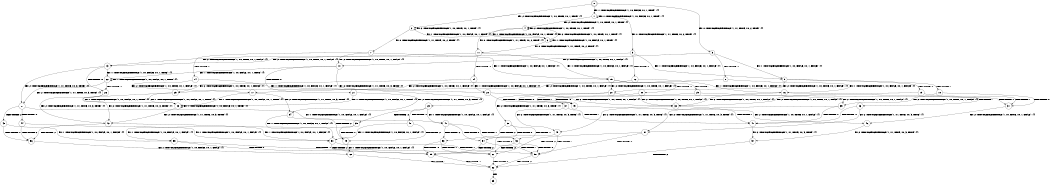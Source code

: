 digraph BCG {
size = "7, 10.5";
center = TRUE;
node [shape = circle];
0 [peripheries = 2];
0 -> 1 [label = "EX !1 !ATOMIC_EXCH_BRANCH (1, +0, FALSE, +0, 1, TRUE) !{}"];
0 -> 2 [label = "EX !2 !ATOMIC_EXCH_BRANCH (1, +0, TRUE, +0, 1, TRUE) !{}"];
0 -> 3 [label = "EX !0 !ATOMIC_EXCH_BRANCH (1, +1, TRUE, +0, 2, TRUE) !{}"];
1 -> 4 [label = "EX !2 !ATOMIC_EXCH_BRANCH (1, +0, TRUE, +0, 1, TRUE) !{}"];
1 -> 5 [label = "EX !0 !ATOMIC_EXCH_BRANCH (1, +1, TRUE, +0, 2, TRUE) !{}"];
1 -> 1 [label = "EX !1 !ATOMIC_EXCH_BRANCH (1, +0, FALSE, +0, 1, TRUE) !{}"];
2 -> 6 [label = "EX !1 !ATOMIC_EXCH_BRANCH (1, +0, FALSE, +0, 1, TRUE) !{}"];
2 -> 7 [label = "EX !0 !ATOMIC_EXCH_BRANCH (1, +1, TRUE, +0, 2, TRUE) !{}"];
2 -> 2 [label = "EX !2 !ATOMIC_EXCH_BRANCH (1, +0, TRUE, +0, 1, TRUE) !{}"];
3 -> 8 [label = "TERMINATE !0"];
3 -> 9 [label = "EX !1 !ATOMIC_EXCH_BRANCH (1, +0, FALSE, +0, 1, FALSE) !{}"];
3 -> 10 [label = "EX !2 !ATOMIC_EXCH_BRANCH (1, +0, TRUE, +0, 1, FALSE) !{}"];
4 -> 11 [label = "EX !0 !ATOMIC_EXCH_BRANCH (1, +1, TRUE, +0, 2, TRUE) !{}"];
4 -> 4 [label = "EX !2 !ATOMIC_EXCH_BRANCH (1, +0, TRUE, +0, 1, TRUE) !{}"];
4 -> 6 [label = "EX !1 !ATOMIC_EXCH_BRANCH (1, +0, FALSE, +0, 1, TRUE) !{}"];
5 -> 12 [label = "TERMINATE !0"];
5 -> 13 [label = "EX !2 !ATOMIC_EXCH_BRANCH (1, +0, TRUE, +0, 1, FALSE) !{}"];
5 -> 9 [label = "EX !1 !ATOMIC_EXCH_BRANCH (1, +0, FALSE, +0, 1, FALSE) !{}"];
6 -> 11 [label = "EX !0 !ATOMIC_EXCH_BRANCH (1, +1, TRUE, +0, 2, TRUE) !{}"];
6 -> 4 [label = "EX !2 !ATOMIC_EXCH_BRANCH (1, +0, TRUE, +0, 1, TRUE) !{}"];
6 -> 6 [label = "EX !1 !ATOMIC_EXCH_BRANCH (1, +0, FALSE, +0, 1, TRUE) !{}"];
7 -> 14 [label = "TERMINATE !0"];
7 -> 15 [label = "EX !1 !ATOMIC_EXCH_BRANCH (1, +0, FALSE, +0, 1, FALSE) !{}"];
7 -> 10 [label = "EX !2 !ATOMIC_EXCH_BRANCH (1, +0, TRUE, +0, 1, FALSE) !{}"];
8 -> 16 [label = "EX !1 !ATOMIC_EXCH_BRANCH (1, +0, FALSE, +0, 1, FALSE) !{}"];
8 -> 17 [label = "EX !2 !ATOMIC_EXCH_BRANCH (1, +0, TRUE, +0, 1, FALSE) !{}"];
9 -> 18 [label = "TERMINATE !1"];
9 -> 19 [label = "TERMINATE !0"];
9 -> 20 [label = "EX !2 !ATOMIC_EXCH_BRANCH (1, +0, TRUE, +0, 1, FALSE) !{}"];
10 -> 21 [label = "TERMINATE !0"];
10 -> 22 [label = "EX !1 !ATOMIC_EXCH_BRANCH (1, +0, FALSE, +0, 1, TRUE) !{}"];
10 -> 23 [label = "EX !2 !ATOMIC_EXCH_BRANCH (1, +1, TRUE, +0, 3, TRUE) !{}"];
11 -> 24 [label = "TERMINATE !0"];
11 -> 13 [label = "EX !2 !ATOMIC_EXCH_BRANCH (1, +0, TRUE, +0, 1, FALSE) !{}"];
11 -> 15 [label = "EX !1 !ATOMIC_EXCH_BRANCH (1, +0, FALSE, +0, 1, FALSE) !{}"];
12 -> 16 [label = "EX !1 !ATOMIC_EXCH_BRANCH (1, +0, FALSE, +0, 1, FALSE) !{}"];
12 -> 25 [label = "EX !2 !ATOMIC_EXCH_BRANCH (1, +0, TRUE, +0, 1, FALSE) !{}"];
13 -> 26 [label = "TERMINATE !0"];
13 -> 27 [label = "EX !2 !ATOMIC_EXCH_BRANCH (1, +1, TRUE, +0, 3, TRUE) !{}"];
13 -> 22 [label = "EX !1 !ATOMIC_EXCH_BRANCH (1, +0, FALSE, +0, 1, TRUE) !{}"];
14 -> 17 [label = "EX !2 !ATOMIC_EXCH_BRANCH (1, +0, TRUE, +0, 1, FALSE) !{}"];
14 -> 28 [label = "EX !1 !ATOMIC_EXCH_BRANCH (1, +0, FALSE, +0, 1, FALSE) !{}"];
15 -> 29 [label = "TERMINATE !1"];
15 -> 30 [label = "TERMINATE !0"];
15 -> 20 [label = "EX !2 !ATOMIC_EXCH_BRANCH (1, +0, TRUE, +0, 1, FALSE) !{}"];
16 -> 31 [label = "TERMINATE !1"];
16 -> 32 [label = "EX !2 !ATOMIC_EXCH_BRANCH (1, +0, TRUE, +0, 1, FALSE) !{}"];
17 -> 33 [label = "EX !1 !ATOMIC_EXCH_BRANCH (1, +0, FALSE, +0, 1, TRUE) !{}"];
17 -> 34 [label = "EX !2 !ATOMIC_EXCH_BRANCH (1, +1, TRUE, +0, 3, TRUE) !{}"];
18 -> 31 [label = "TERMINATE !0"];
18 -> 35 [label = "EX !2 !ATOMIC_EXCH_BRANCH (1, +0, TRUE, +0, 1, FALSE) !{}"];
19 -> 31 [label = "TERMINATE !1"];
19 -> 32 [label = "EX !2 !ATOMIC_EXCH_BRANCH (1, +0, TRUE, +0, 1, FALSE) !{}"];
20 -> 36 [label = "TERMINATE !1"];
20 -> 37 [label = "TERMINATE !0"];
20 -> 38 [label = "EX !2 !ATOMIC_EXCH_BRANCH (1, +1, TRUE, +0, 3, TRUE) !{}"];
21 -> 34 [label = "EX !2 !ATOMIC_EXCH_BRANCH (1, +1, TRUE, +0, 3, TRUE) !{}"];
21 -> 33 [label = "EX !1 !ATOMIC_EXCH_BRANCH (1, +0, FALSE, +0, 1, TRUE) !{}"];
22 -> 26 [label = "TERMINATE !0"];
22 -> 27 [label = "EX !2 !ATOMIC_EXCH_BRANCH (1, +1, TRUE, +0, 3, TRUE) !{}"];
22 -> 22 [label = "EX !1 !ATOMIC_EXCH_BRANCH (1, +0, FALSE, +0, 1, TRUE) !{}"];
23 -> 39 [label = "TERMINATE !2"];
23 -> 40 [label = "TERMINATE !0"];
23 -> 41 [label = "EX !1 !ATOMIC_EXCH_BRANCH (1, +0, FALSE, +0, 1, FALSE) !{}"];
24 -> 25 [label = "EX !2 !ATOMIC_EXCH_BRANCH (1, +0, TRUE, +0, 1, FALSE) !{}"];
24 -> 28 [label = "EX !1 !ATOMIC_EXCH_BRANCH (1, +0, FALSE, +0, 1, FALSE) !{}"];
25 -> 42 [label = "EX !2 !ATOMIC_EXCH_BRANCH (1, +1, TRUE, +0, 3, TRUE) !{}"];
25 -> 33 [label = "EX !1 !ATOMIC_EXCH_BRANCH (1, +0, FALSE, +0, 1, TRUE) !{}"];
26 -> 42 [label = "EX !2 !ATOMIC_EXCH_BRANCH (1, +1, TRUE, +0, 3, TRUE) !{}"];
26 -> 33 [label = "EX !1 !ATOMIC_EXCH_BRANCH (1, +0, FALSE, +0, 1, TRUE) !{}"];
27 -> 43 [label = "TERMINATE !2"];
27 -> 44 [label = "TERMINATE !0"];
27 -> 41 [label = "EX !1 !ATOMIC_EXCH_BRANCH (1, +0, FALSE, +0, 1, FALSE) !{}"];
28 -> 45 [label = "TERMINATE !1"];
28 -> 32 [label = "EX !2 !ATOMIC_EXCH_BRANCH (1, +0, TRUE, +0, 1, FALSE) !{}"];
29 -> 35 [label = "EX !2 !ATOMIC_EXCH_BRANCH (1, +0, TRUE, +0, 1, FALSE) !{}"];
29 -> 45 [label = "TERMINATE !0"];
30 -> 32 [label = "EX !2 !ATOMIC_EXCH_BRANCH (1, +0, TRUE, +0, 1, FALSE) !{}"];
30 -> 45 [label = "TERMINATE !1"];
31 -> 46 [label = "EX !2 !ATOMIC_EXCH_BRANCH (1, +0, TRUE, +0, 1, FALSE) !{}"];
32 -> 47 [label = "TERMINATE !1"];
32 -> 48 [label = "EX !2 !ATOMIC_EXCH_BRANCH (1, +1, TRUE, +0, 3, TRUE) !{}"];
33 -> 42 [label = "EX !2 !ATOMIC_EXCH_BRANCH (1, +1, TRUE, +0, 3, TRUE) !{}"];
33 -> 33 [label = "EX !1 !ATOMIC_EXCH_BRANCH (1, +0, FALSE, +0, 1, TRUE) !{}"];
34 -> 49 [label = "TERMINATE !2"];
34 -> 50 [label = "EX !1 !ATOMIC_EXCH_BRANCH (1, +0, FALSE, +0, 1, FALSE) !{}"];
35 -> 47 [label = "TERMINATE !0"];
35 -> 51 [label = "EX !2 !ATOMIC_EXCH_BRANCH (1, +1, TRUE, +0, 3, TRUE) !{}"];
36 -> 51 [label = "EX !2 !ATOMIC_EXCH_BRANCH (1, +1, TRUE, +0, 3, TRUE) !{}"];
36 -> 47 [label = "TERMINATE !0"];
37 -> 48 [label = "EX !2 !ATOMIC_EXCH_BRANCH (1, +1, TRUE, +0, 3, TRUE) !{}"];
37 -> 47 [label = "TERMINATE !1"];
38 -> 52 [label = "TERMINATE !1"];
38 -> 53 [label = "TERMINATE !2"];
38 -> 54 [label = "TERMINATE !0"];
39 -> 49 [label = "TERMINATE !0"];
39 -> 55 [label = "EX !1 !ATOMIC_EXCH_BRANCH (1, +0, FALSE, +0, 1, FALSE) !{}"];
40 -> 49 [label = "TERMINATE !2"];
40 -> 50 [label = "EX !1 !ATOMIC_EXCH_BRANCH (1, +0, FALSE, +0, 1, FALSE) !{}"];
41 -> 52 [label = "TERMINATE !1"];
41 -> 53 [label = "TERMINATE !2"];
41 -> 54 [label = "TERMINATE !0"];
42 -> 56 [label = "TERMINATE !2"];
42 -> 50 [label = "EX !1 !ATOMIC_EXCH_BRANCH (1, +0, FALSE, +0, 1, FALSE) !{}"];
43 -> 55 [label = "EX !1 !ATOMIC_EXCH_BRANCH (1, +0, FALSE, +0, 1, FALSE) !{}"];
43 -> 56 [label = "TERMINATE !0"];
44 -> 50 [label = "EX !1 !ATOMIC_EXCH_BRANCH (1, +0, FALSE, +0, 1, FALSE) !{}"];
44 -> 56 [label = "TERMINATE !2"];
45 -> 46 [label = "EX !2 !ATOMIC_EXCH_BRANCH (1, +0, TRUE, +0, 1, FALSE) !{}"];
46 -> 57 [label = "EX !2 !ATOMIC_EXCH_BRANCH (1, +1, TRUE, +0, 3, TRUE) !{}"];
47 -> 57 [label = "EX !2 !ATOMIC_EXCH_BRANCH (1, +1, TRUE, +0, 3, TRUE) !{}"];
48 -> 58 [label = "TERMINATE !1"];
48 -> 59 [label = "TERMINATE !2"];
49 -> 60 [label = "EX !1 !ATOMIC_EXCH_BRANCH (1, +0, FALSE, +0, 1, FALSE) !{}"];
50 -> 58 [label = "TERMINATE !1"];
50 -> 59 [label = "TERMINATE !2"];
51 -> 61 [label = "TERMINATE !2"];
51 -> 58 [label = "TERMINATE !0"];
52 -> 61 [label = "TERMINATE !2"];
52 -> 58 [label = "TERMINATE !0"];
53 -> 61 [label = "TERMINATE !1"];
53 -> 59 [label = "TERMINATE !0"];
54 -> 58 [label = "TERMINATE !1"];
54 -> 59 [label = "TERMINATE !2"];
55 -> 61 [label = "TERMINATE !1"];
55 -> 59 [label = "TERMINATE !0"];
56 -> 60 [label = "EX !1 !ATOMIC_EXCH_BRANCH (1, +0, FALSE, +0, 1, FALSE) !{}"];
57 -> 62 [label = "TERMINATE !2"];
58 -> 62 [label = "TERMINATE !2"];
59 -> 62 [label = "TERMINATE !1"];
60 -> 62 [label = "TERMINATE !1"];
61 -> 62 [label = "TERMINATE !0"];
62 -> 63 [label = "exit"];
}
